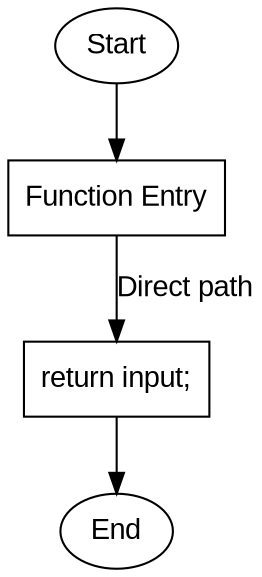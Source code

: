 digraph iir_filter {
    rankdir=TB;
    node [shape=box, fontname=Arial];
    edge [fontname=Arial];

    start [label="Start", shape=ellipse];
    end [label="End", shape=ellipse];
    entry [label="Function Entry"];
    return [label="return input;"];
    
    start -> entry;
    entry -> return [label="Direct path"];
    return -> end;
}